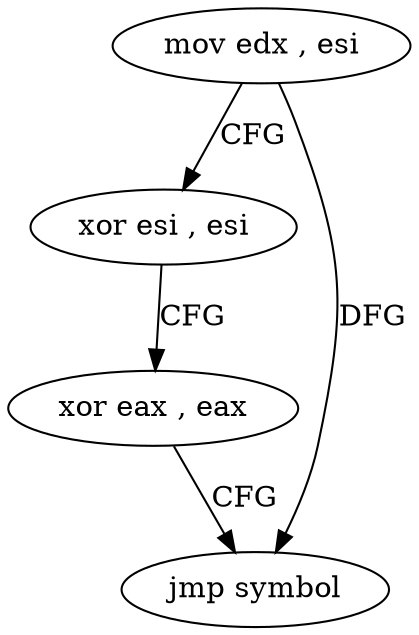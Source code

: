 digraph "func" {
"4236256" [label = "mov edx , esi" ]
"4236258" [label = "xor esi , esi" ]
"4236260" [label = "xor eax , eax" ]
"4236262" [label = "jmp symbol" ]
"4236256" -> "4236258" [ label = "CFG" ]
"4236256" -> "4236262" [ label = "DFG" ]
"4236258" -> "4236260" [ label = "CFG" ]
"4236260" -> "4236262" [ label = "CFG" ]
}
